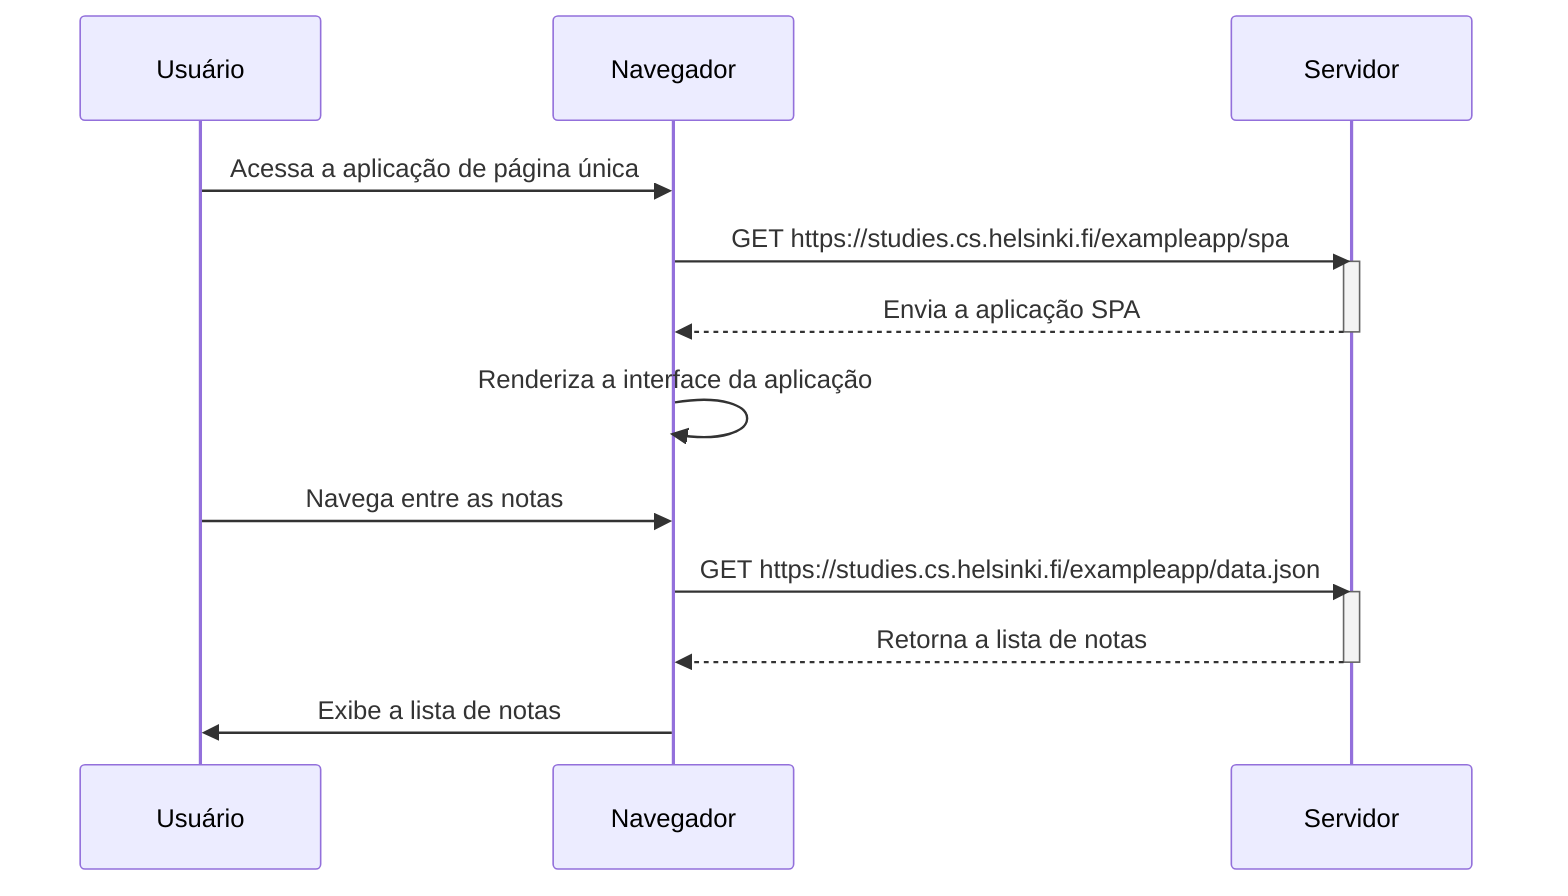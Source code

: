 sequenceDiagram
    participant user as Usuário
    participant browser as Navegador
    participant server as Servidor

    user->>browser: Acessa a aplicação de página única
    browser->>server: GET https://studies.cs.helsinki.fi/exampleapp/spa
    activate server
    server-->>browser: Envia a aplicação SPA
    deactivate server

    browser->>browser: Renderiza a interface da aplicação
    user->>browser: Navega entre as notas
    browser->>server: GET https://studies.cs.helsinki.fi/exampleapp/data.json
    activate server
    server-->>browser: Retorna a lista de notas
    deactivate server

    browser->>user: Exibe a lista de notas